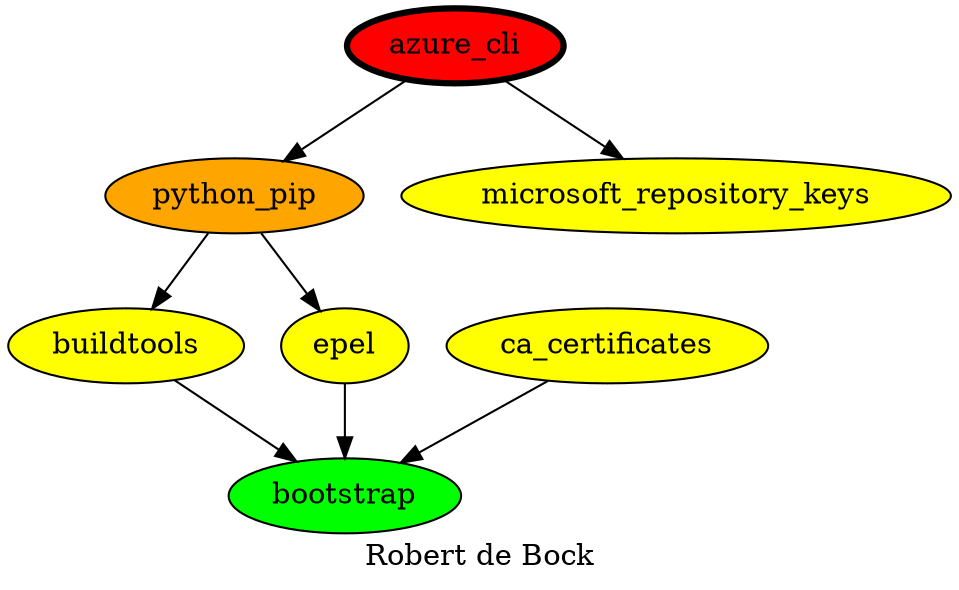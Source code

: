 digraph PhiloDilemma {
  label = "Robert de Bock" ;
  overlap=false
  {
    bootstrap [fillcolor=green style=filled]
    buildtools [fillcolor=yellow style=filled]
    "ca_certificates" [fillcolor=yellow style=filled]
    epel [fillcolor=yellow style=filled]
    "python_pip" [fillcolor=orange style=filled]
    "microsoft_repository_keys" [fillcolor=yellow style=filled]
    azure_cli [fillcolor=red style=filled penwidth=3]
  }
  azure_cli -> {"microsoft_repository_keys" "python_pip"}
  "python_pip" -> {buildtools epel}
  {buildtools "ca_certificates" epel} -> bootstrap
}
